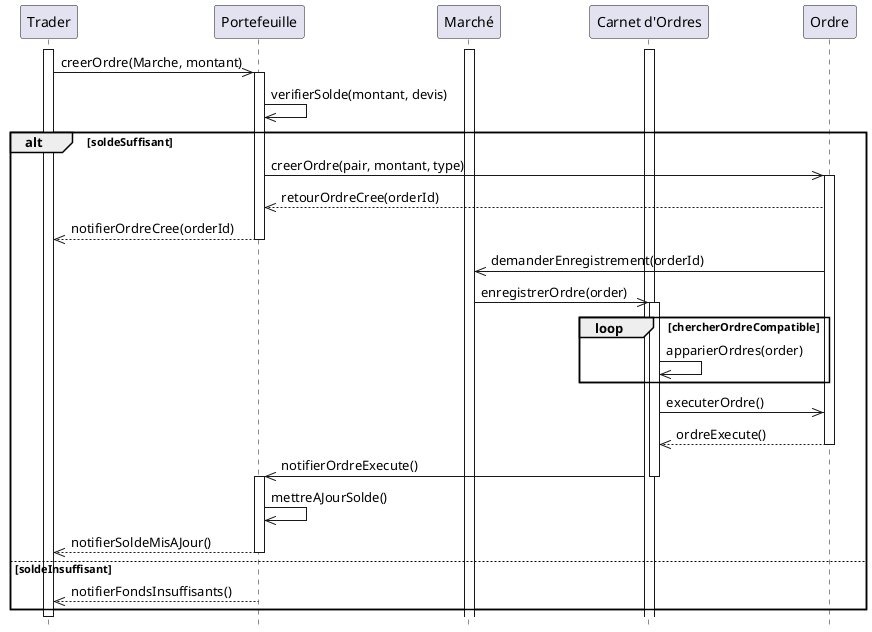 @startuml SequenceTrial_FR
skinparam style strictuml

participant Trader
participant Portefeuille as Wallet
participant Marché as Market
participant "Carnet d'Ordres" as OrderBook
participant "Ordre" as Order

activate Market
activate OrderBook
activate Trader

Trader ->> Wallet : creerOrdre(Marche, montant)
activate Wallet

Wallet ->> Wallet : verifierSolde(montant, devis)

alt soldeSuffisant

    Wallet ->> Order : creerOrdre(pair, montant, type)
    activate Order
    Order -->> Wallet : retourOrdreCree(orderId)
    Wallet -->> Trader : notifierOrdreCree(orderId)
    deactivate Wallet

    Order ->> Market : demanderEnregistrement(orderId)
    Market ->> OrderBook : enregistrerOrdre(order)
    activate OrderBook

    loop chercherOrdreCompatible
        OrderBook ->> OrderBook : apparierOrdres(order)
    end

    OrderBook ->> Order : executerOrdre()
    Order -->> OrderBook : ordreExecute()
    deactivate Order

    OrderBook ->> Wallet : notifierOrdreExecute()
    deactivate OrderBook

    activate Wallet
    Wallet ->> Wallet : mettreAJourSolde()
    Wallet -->> Trader : notifierSoldeMisAJour()
    deactivate Wallet

else soldeInsuffisant
    Wallet -->> Trader : notifierFondsInsuffisants()
    deactivate Wallet
end

deactivate Trader
@enduml

